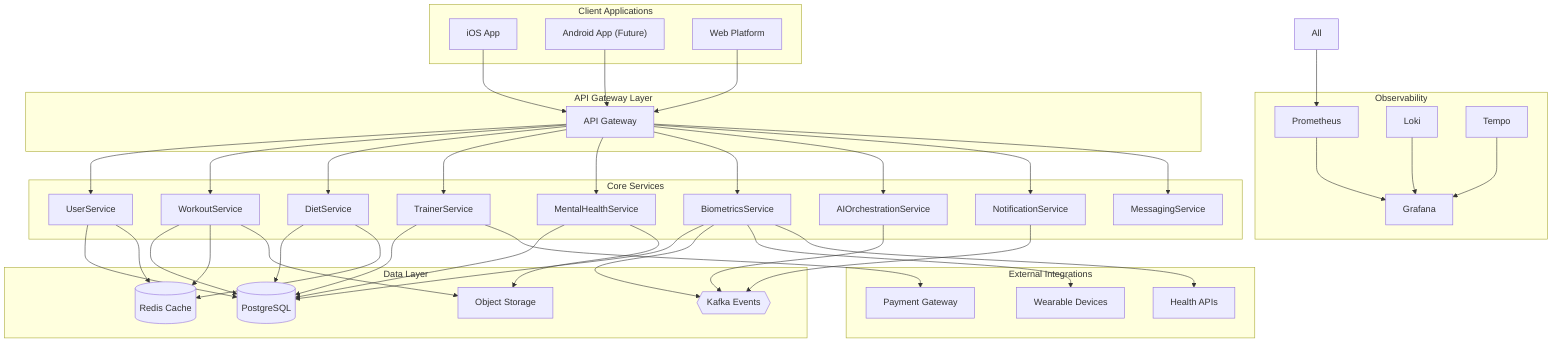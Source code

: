 graph TB
    subgraph "Client Applications"
        iOS["iOS App"]
        Android["Android App (Future)"]
        Web["Web Platform"]
    end

    subgraph "API Gateway Layer"
        Gateway["API Gateway"]
    end

    subgraph "Core Services"
        User["UserService"]
        Workout["WorkoutService"]
        Diet["DietService"]
        Trainer["TrainerService"]
        Mental["MentalHealthService"]
        Bio["BiometricsService"]
        AI["AIOrchestrationService"]
        Notif["NotificationService"]
        Message["MessagingService"]
    end

    subgraph "Data Layer"
        Postgres[(PostgreSQL)]
        Redis[(Redis Cache)]
        Kafka{{"Kafka Events"}}
        S3["Object Storage"]
    end

    subgraph "External Integrations"
        Wearables["Wearable Devices"]
        HealthAPIs["Health APIs"]
        Payment["Payment Gateway"]
    end

    subgraph "Observability"
        Prometheus["Prometheus"]
        Grafana["Grafana"]
        Loki["Loki"]
        Tempo["Tempo"]
    end

    iOS --> Gateway
    Android --> Gateway
    Web --> Gateway
    Gateway --> User
    Gateway --> Workout
    Gateway --> Diet
    Gateway --> Trainer
    Gateway --> Mental
    Gateway --> Bio
    Gateway --> AI
    Gateway --> Notif
    Gateway --> Message

    User --> Postgres
    Workout --> Postgres
    Diet --> Postgres
    Trainer --> Postgres
    Mental --> Postgres
    Bio --> Postgres
    
    User --> Redis
    Workout --> Redis
    Diet --> Redis
    
    Bio --> Kafka
    AI --> Kafka
    Notif --> Kafka
    
    Workout --> S3
    Mental --> S3
    
    Bio --> Wearables
    Bio --> HealthAPIs
    Trainer --> Payment
    
    All --> Prometheus
    Prometheus --> Grafana
    Loki --> Grafana
    Tempo --> Grafana